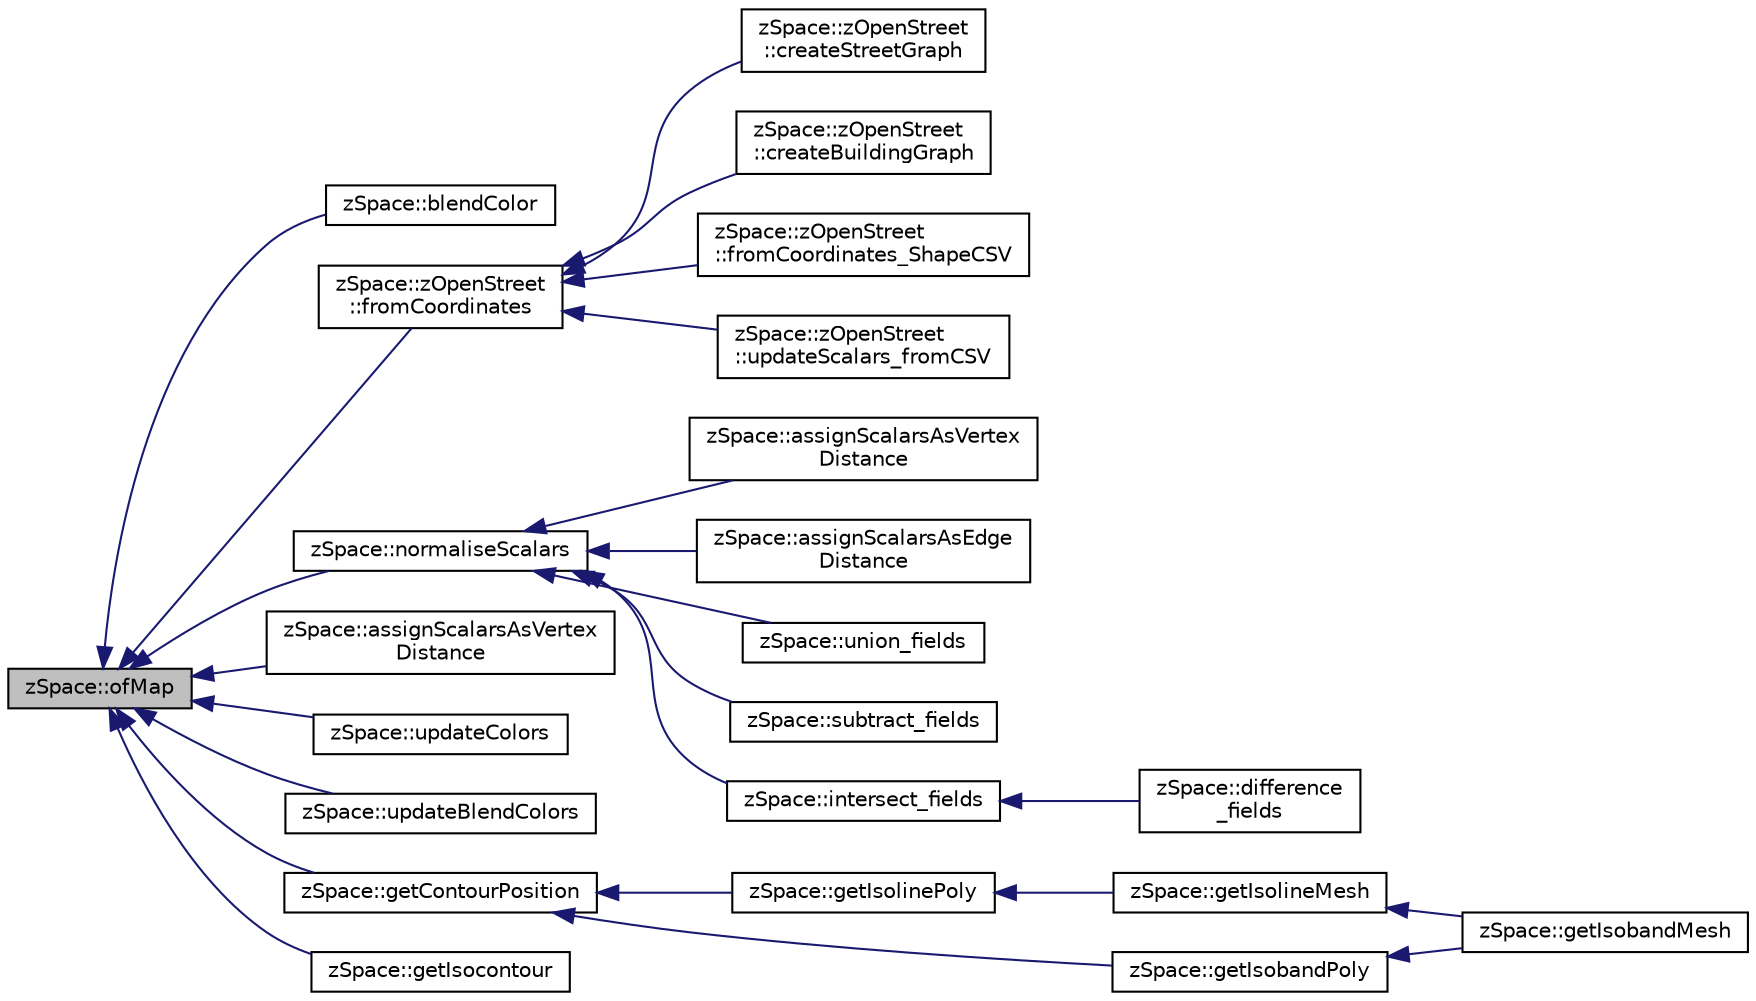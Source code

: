 digraph "zSpace::ofMap"
{
  edge [fontname="Helvetica",fontsize="10",labelfontname="Helvetica",labelfontsize="10"];
  node [fontname="Helvetica",fontsize="10",shape=record];
  rankdir="LR";
  Node20 [label="zSpace::ofMap",height=0.2,width=0.4,color="black", fillcolor="grey75", style="filled", fontcolor="black"];
  Node20 -> Node21 [dir="back",color="midnightblue",fontsize="10",style="solid",fontname="Helvetica"];
  Node21 [label="zSpace::blendColor",height=0.2,width=0.4,color="black", fillcolor="white", style="filled",URL="$group__z_core_utilities.html#ga8cb9d5c8a798d6bf28cd0350a7115c61",tooltip="This method returns the blend color based on the input value, domain and the color domains..."];
  Node20 -> Node22 [dir="back",color="midnightblue",fontsize="10",style="solid",fontname="Helvetica"];
  Node22 [label="zSpace::zOpenStreet\l::fromCoordinates",height=0.2,width=0.4,color="black", fillcolor="white", style="filled",URL="$classz_space_1_1z_open_street.html#ad57dc144a2d627dd20d7b8f105ca49f9",tooltip="This method computes the 3D position based on the input latitude and longitude, using the bounds of t..."];
  Node22 -> Node23 [dir="back",color="midnightblue",fontsize="10",style="solid",fontname="Helvetica"];
  Node23 [label="zSpace::zOpenStreet\l::createStreetGraph",height=0.2,width=0.4,color="black", fillcolor="white", style="filled",URL="$classz_space_1_1z_open_street.html#a904bd1ba411b9cc0b439f06c409386b9",tooltip="This method creates the street graph from the OSM data. "];
  Node22 -> Node24 [dir="back",color="midnightblue",fontsize="10",style="solid",fontname="Helvetica"];
  Node24 [label="zSpace::zOpenStreet\l::createBuildingGraph",height=0.2,width=0.4,color="black", fillcolor="white", style="filled",URL="$classz_space_1_1z_open_street.html#a1c815f333ca41c75227a60c76db85884",tooltip="This method creates the building graph from the OSM data. "];
  Node22 -> Node25 [dir="back",color="midnightblue",fontsize="10",style="solid",fontname="Helvetica"];
  Node25 [label="zSpace::zOpenStreet\l::fromCoordinates_ShapeCSV",height=0.2,width=0.4,color="black", fillcolor="white", style="filled",URL="$classz_space_1_1z_open_street.html#af93fddbdfc4a6547ddd710a7ec9699af",tooltip="This method gets graph and data attributes from input shape CSV data files. "];
  Node22 -> Node26 [dir="back",color="midnightblue",fontsize="10",style="solid",fontname="Helvetica"];
  Node26 [label="zSpace::zOpenStreet\l::updateScalars_fromCSV",height=0.2,width=0.4,color="black", fillcolor="white", style="filled",URL="$classz_space_1_1z_open_street.html#a29a65dc5d728c2f8411b451ec56ec65f"];
  Node20 -> Node27 [dir="back",color="midnightblue",fontsize="10",style="solid",fontname="Helvetica"];
  Node27 [label="zSpace::normaliseScalars",height=0.2,width=0.4,color="black", fillcolor="white", style="filled",URL="$group__z_field_utilities.html#ga524f0acafcab3796882c6cd327564965",tooltip="This method normalises the scalar values at the given field buffer. "];
  Node27 -> Node28 [dir="back",color="midnightblue",fontsize="10",style="solid",fontname="Helvetica"];
  Node28 [label="zSpace::assignScalarsAsVertex\lDistance",height=0.2,width=0.4,color="black", fillcolor="white", style="filled",URL="$group__z_field2_d_utilities.html#ga28516c1df87b7ab952dfefb60e2d3921",tooltip="This method creates a vertex distance Field from the input mesh vertex positions. ..."];
  Node27 -> Node29 [dir="back",color="midnightblue",fontsize="10",style="solid",fontname="Helvetica"];
  Node29 [label="zSpace::assignScalarsAsEdge\lDistance",height=0.2,width=0.4,color="black", fillcolor="white", style="filled",URL="$group__z_field2_d_utilities.html#gae0e4895a659cd46728f0f9d13adf58ed",tooltip="This method creates a edge distance Field from the input mesh. "];
  Node27 -> Node30 [dir="back",color="midnightblue",fontsize="10",style="solid",fontname="Helvetica"];
  Node30 [label="zSpace::union_fields",height=0.2,width=0.4,color="black", fillcolor="white", style="filled",URL="$group__z_field2_d_utilities.html#gae68c3cc003ddb91163a995e1235c938b",tooltip="This method creates a union of the fields at the input buffers and stores them in the result buffer..."];
  Node27 -> Node31 [dir="back",color="midnightblue",fontsize="10",style="solid",fontname="Helvetica"];
  Node31 [label="zSpace::subtract_fields",height=0.2,width=0.4,color="black", fillcolor="white", style="filled",URL="$group__z_field2_d_utilities.html#ga92ff3f50a3ac8669fdd2417a5f8ac611",tooltip="This method creates a subtraction of the fields at the input buffers and stores them in the result bu..."];
  Node27 -> Node32 [dir="back",color="midnightblue",fontsize="10",style="solid",fontname="Helvetica"];
  Node32 [label="zSpace::intersect_fields",height=0.2,width=0.4,color="black", fillcolor="white", style="filled",URL="$group__z_field2_d_utilities.html#ga65f46131efc2cbe876ba5d4384d76dd9",tooltip="This method creates a intersect of the fields at the input buffers and stores them in the result buff..."];
  Node32 -> Node33 [dir="back",color="midnightblue",fontsize="10",style="solid",fontname="Helvetica"];
  Node33 [label="zSpace::difference\l_fields",height=0.2,width=0.4,color="black", fillcolor="white", style="filled",URL="$group__z_field2_d_utilities.html#ga19783b321eeeebfef2f3d5a0388c2278",tooltip="This method creates a difference of the fields at the input buffers and stores them in the result buf..."];
  Node20 -> Node34 [dir="back",color="midnightblue",fontsize="10",style="solid",fontname="Helvetica"];
  Node34 [label="zSpace::assignScalarsAsVertex\lDistance",height=0.2,width=0.4,color="black", fillcolor="white", style="filled",URL="$group__z_field2_d_utilities.html#ga4b304f57284b5f4a4907fcf3c8455570",tooltip="This method creates a vertex distance Field from the input vector of zVector positions. "];
  Node20 -> Node35 [dir="back",color="midnightblue",fontsize="10",style="solid",fontname="Helvetica"];
  Node35 [label="zSpace::updateColors",height=0.2,width=0.4,color="black", fillcolor="white", style="filled",URL="$group__z_field2_d_utilities.html#gaa729c665b3b653a45b8d18366cb0db16",tooltip="This method updates the color values of the field mesh based on the scalar values. Gradient - Black to Red. "];
  Node20 -> Node36 [dir="back",color="midnightblue",fontsize="10",style="solid",fontname="Helvetica"];
  Node36 [label="zSpace::updateBlendColors",height=0.2,width=0.4,color="black", fillcolor="white", style="filled",URL="$group__z_field2_d_utilities.html#ga3bb0d7e6c79864a2448cfcdab850d53a",tooltip="This method updates the color values of the field mesh based on the scalar values. "];
  Node20 -> Node37 [dir="back",color="midnightblue",fontsize="10",style="solid",fontname="Helvetica"];
  Node37 [label="zSpace::getContourPosition",height=0.2,width=0.4,color="black", fillcolor="white", style="filled",URL="$group__z_field2_d_utilities.html#ga7b6e4a8f51dba83412e13209ab1f4193",tooltip="This method return the contour position given 2 input positions at the input field threshold..."];
  Node37 -> Node38 [dir="back",color="midnightblue",fontsize="10",style="solid",fontname="Helvetica"];
  Node38 [label="zSpace::getIsolinePoly",height=0.2,width=0.4,color="black", fillcolor="white", style="filled",URL="$group__z_field2_d_utilities.html#gaf7fddb03661f768390489b84311fe0c4",tooltip="This method gets the isoline polygon for the input mesh at the given input face index. "];
  Node38 -> Node39 [dir="back",color="midnightblue",fontsize="10",style="solid",fontname="Helvetica"];
  Node39 [label="zSpace::getIsolineMesh",height=0.2,width=0.4,color="black", fillcolor="white", style="filled",URL="$group__z_field2_d_utilities.html#ga63d805729d97ddd318cf0700a234b469",tooltip="This method creates a isoline mesh from the input field mesh at the given field threshold. "];
  Node39 -> Node40 [dir="back",color="midnightblue",fontsize="10",style="solid",fontname="Helvetica"];
  Node40 [label="zSpace::getIsobandMesh",height=0.2,width=0.4,color="black", fillcolor="white", style="filled",URL="$group__z_field2_d_utilities.html#ga45610f4909d8d9800db09f245dc8ba8a",tooltip="This method creates a isoband mesh from the input field mesh at the given field threshold. "];
  Node37 -> Node41 [dir="back",color="midnightblue",fontsize="10",style="solid",fontname="Helvetica"];
  Node41 [label="zSpace::getIsobandPoly",height=0.2,width=0.4,color="black", fillcolor="white", style="filled",URL="$group__z_field2_d_utilities.html#ga1ca89389f4efa8797dbb5bc9497e2172",tooltip="This method gets the isoline polygon for the input mesh at the given input face index. "];
  Node41 -> Node40 [dir="back",color="midnightblue",fontsize="10",style="solid",fontname="Helvetica"];
  Node20 -> Node42 [dir="back",color="midnightblue",fontsize="10",style="solid",fontname="Helvetica"];
  Node42 [label="zSpace::getIsocontour",height=0.2,width=0.4,color="black", fillcolor="white", style="filled",URL="$group__z_field2_d_utilities.html#ga6e47ed2966a60fe23fd026823eabac51",tooltip="This method creates a isocontour graph from the input field mesh at the given field threshold..."];
}
